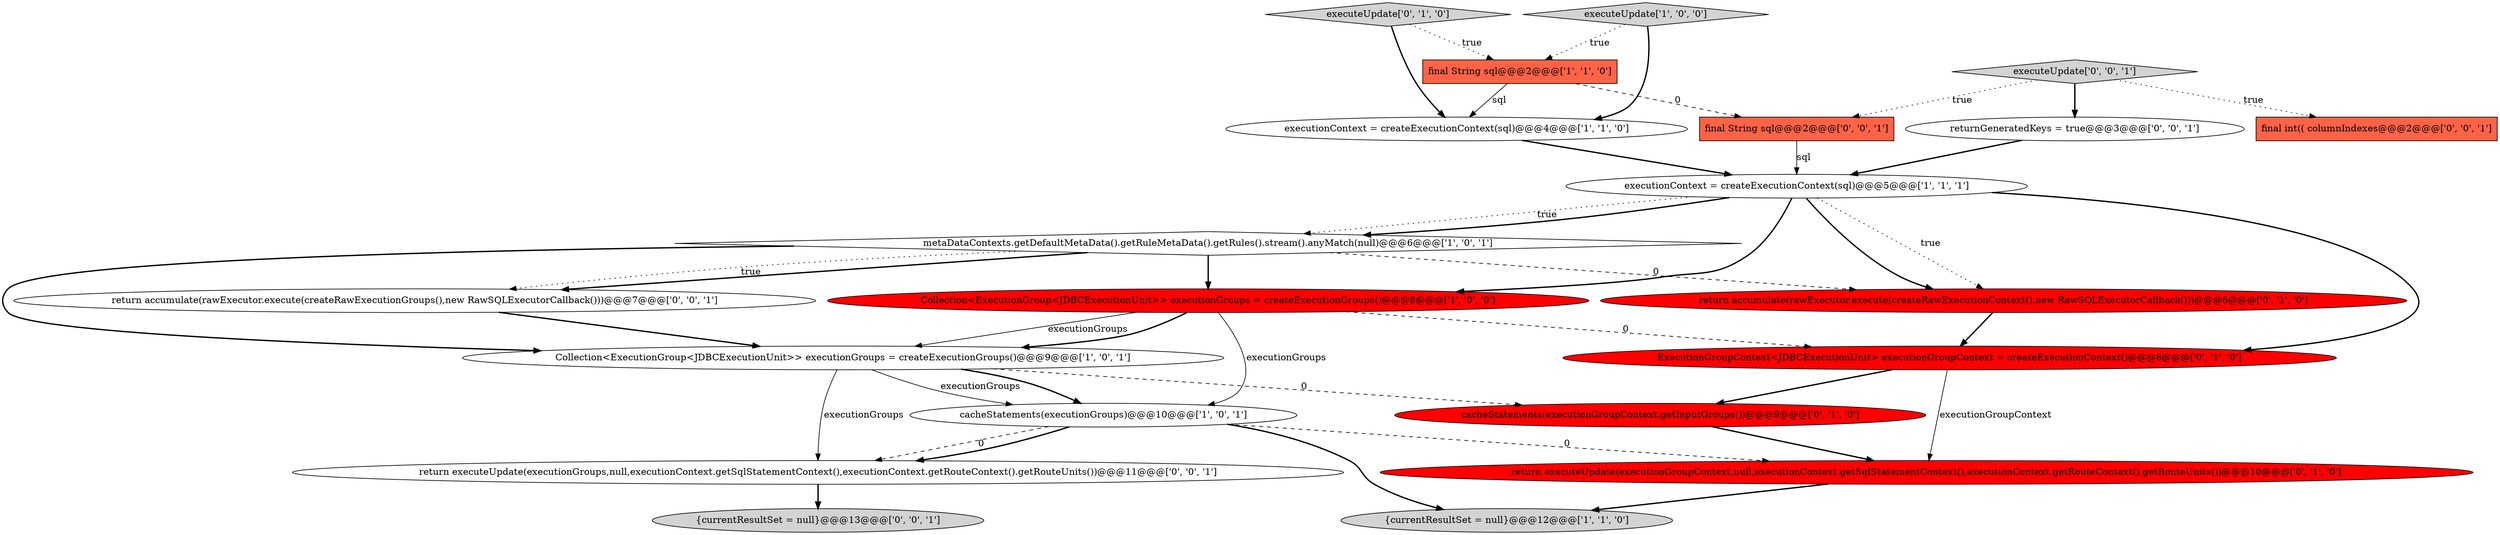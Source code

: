 digraph {
8 [style = filled, label = "executionContext = createExecutionContext(sql)@@@4@@@['1', '1', '0']", fillcolor = white, shape = ellipse image = "AAA0AAABBB1BBB"];
10 [style = filled, label = "cacheStatements(executionGroupContext.getInputGroups())@@@9@@@['0', '1', '0']", fillcolor = red, shape = ellipse image = "AAA1AAABBB2BBB"];
15 [style = filled, label = "return accumulate(rawExecutor.execute(createRawExecutionGroups(),new RawSQLExecutorCallback()))@@@7@@@['0', '0', '1']", fillcolor = white, shape = ellipse image = "AAA0AAABBB3BBB"];
9 [style = filled, label = "return accumulate(rawExecutor.execute(createRawExecutionContext(),new RawSQLExecutorCallback()))@@@6@@@['0', '1', '0']", fillcolor = red, shape = ellipse image = "AAA1AAABBB2BBB"];
17 [style = filled, label = "{currentResultSet = null}@@@13@@@['0', '0', '1']", fillcolor = lightgray, shape = ellipse image = "AAA0AAABBB3BBB"];
13 [style = filled, label = "executeUpdate['0', '1', '0']", fillcolor = lightgray, shape = diamond image = "AAA0AAABBB2BBB"];
1 [style = filled, label = "Collection<ExecutionGroup<JDBCExecutionUnit>> executionGroups = createExecutionGroups()@@@9@@@['1', '0', '1']", fillcolor = white, shape = ellipse image = "AAA0AAABBB1BBB"];
7 [style = filled, label = "{currentResultSet = null}@@@12@@@['1', '1', '0']", fillcolor = lightgray, shape = ellipse image = "AAA0AAABBB1BBB"];
4 [style = filled, label = "executeUpdate['1', '0', '0']", fillcolor = lightgray, shape = diamond image = "AAA0AAABBB1BBB"];
5 [style = filled, label = "executionContext = createExecutionContext(sql)@@@5@@@['1', '1', '1']", fillcolor = white, shape = ellipse image = "AAA0AAABBB1BBB"];
20 [style = filled, label = "final String sql@@@2@@@['0', '0', '1']", fillcolor = tomato, shape = box image = "AAA0AAABBB3BBB"];
14 [style = filled, label = "returnGeneratedKeys = true@@@3@@@['0', '0', '1']", fillcolor = white, shape = ellipse image = "AAA0AAABBB3BBB"];
18 [style = filled, label = "executeUpdate['0', '0', '1']", fillcolor = lightgray, shape = diamond image = "AAA0AAABBB3BBB"];
3 [style = filled, label = "cacheStatements(executionGroups)@@@10@@@['1', '0', '1']", fillcolor = white, shape = ellipse image = "AAA0AAABBB1BBB"];
0 [style = filled, label = "Collection<ExecutionGroup<JDBCExecutionUnit>> executionGroups = createExecutionGroups()@@@8@@@['1', '0', '0']", fillcolor = red, shape = ellipse image = "AAA1AAABBB1BBB"];
19 [style = filled, label = "return executeUpdate(executionGroups,null,executionContext.getSqlStatementContext(),executionContext.getRouteContext().getRouteUnits())@@@11@@@['0', '0', '1']", fillcolor = white, shape = ellipse image = "AAA0AAABBB3BBB"];
2 [style = filled, label = "final String sql@@@2@@@['1', '1', '0']", fillcolor = tomato, shape = box image = "AAA0AAABBB1BBB"];
12 [style = filled, label = "return executeUpdate(executionGroupContext,null,executionContext.getSqlStatementContext(),executionContext.getRouteContext().getRouteUnits())@@@10@@@['0', '1', '0']", fillcolor = red, shape = ellipse image = "AAA1AAABBB2BBB"];
6 [style = filled, label = "metaDataContexts.getDefaultMetaData().getRuleMetaData().getRules().stream().anyMatch(null)@@@6@@@['1', '0', '1']", fillcolor = white, shape = diamond image = "AAA0AAABBB1BBB"];
11 [style = filled, label = "ExecutionGroupContext<JDBCExecutionUnit> executionGroupContext = createExecutionContext()@@@8@@@['0', '1', '0']", fillcolor = red, shape = ellipse image = "AAA1AAABBB2BBB"];
16 [style = filled, label = "final int(( columnIndexes@@@2@@@['0', '0', '1']", fillcolor = tomato, shape = box image = "AAA0AAABBB3BBB"];
2->20 [style = dashed, label="0"];
9->11 [style = bold, label=""];
5->9 [style = bold, label=""];
18->16 [style = dotted, label="true"];
2->8 [style = solid, label="sql"];
6->9 [style = dashed, label="0"];
1->3 [style = bold, label=""];
5->6 [style = dotted, label="true"];
11->12 [style = solid, label="executionGroupContext"];
20->5 [style = solid, label="sql"];
1->3 [style = solid, label="executionGroups"];
6->0 [style = bold, label=""];
19->17 [style = bold, label=""];
0->11 [style = dashed, label="0"];
18->20 [style = dotted, label="true"];
1->10 [style = dashed, label="0"];
12->7 [style = bold, label=""];
6->15 [style = bold, label=""];
3->19 [style = dashed, label="0"];
13->2 [style = dotted, label="true"];
6->1 [style = bold, label=""];
3->12 [style = dashed, label="0"];
5->6 [style = bold, label=""];
8->5 [style = bold, label=""];
5->0 [style = bold, label=""];
3->7 [style = bold, label=""];
3->19 [style = bold, label=""];
11->10 [style = bold, label=""];
10->12 [style = bold, label=""];
0->1 [style = solid, label="executionGroups"];
0->3 [style = solid, label="executionGroups"];
0->1 [style = bold, label=""];
5->9 [style = dotted, label="true"];
4->8 [style = bold, label=""];
5->11 [style = bold, label=""];
1->19 [style = solid, label="executionGroups"];
6->15 [style = dotted, label="true"];
13->8 [style = bold, label=""];
18->14 [style = bold, label=""];
4->2 [style = dotted, label="true"];
14->5 [style = bold, label=""];
15->1 [style = bold, label=""];
}
